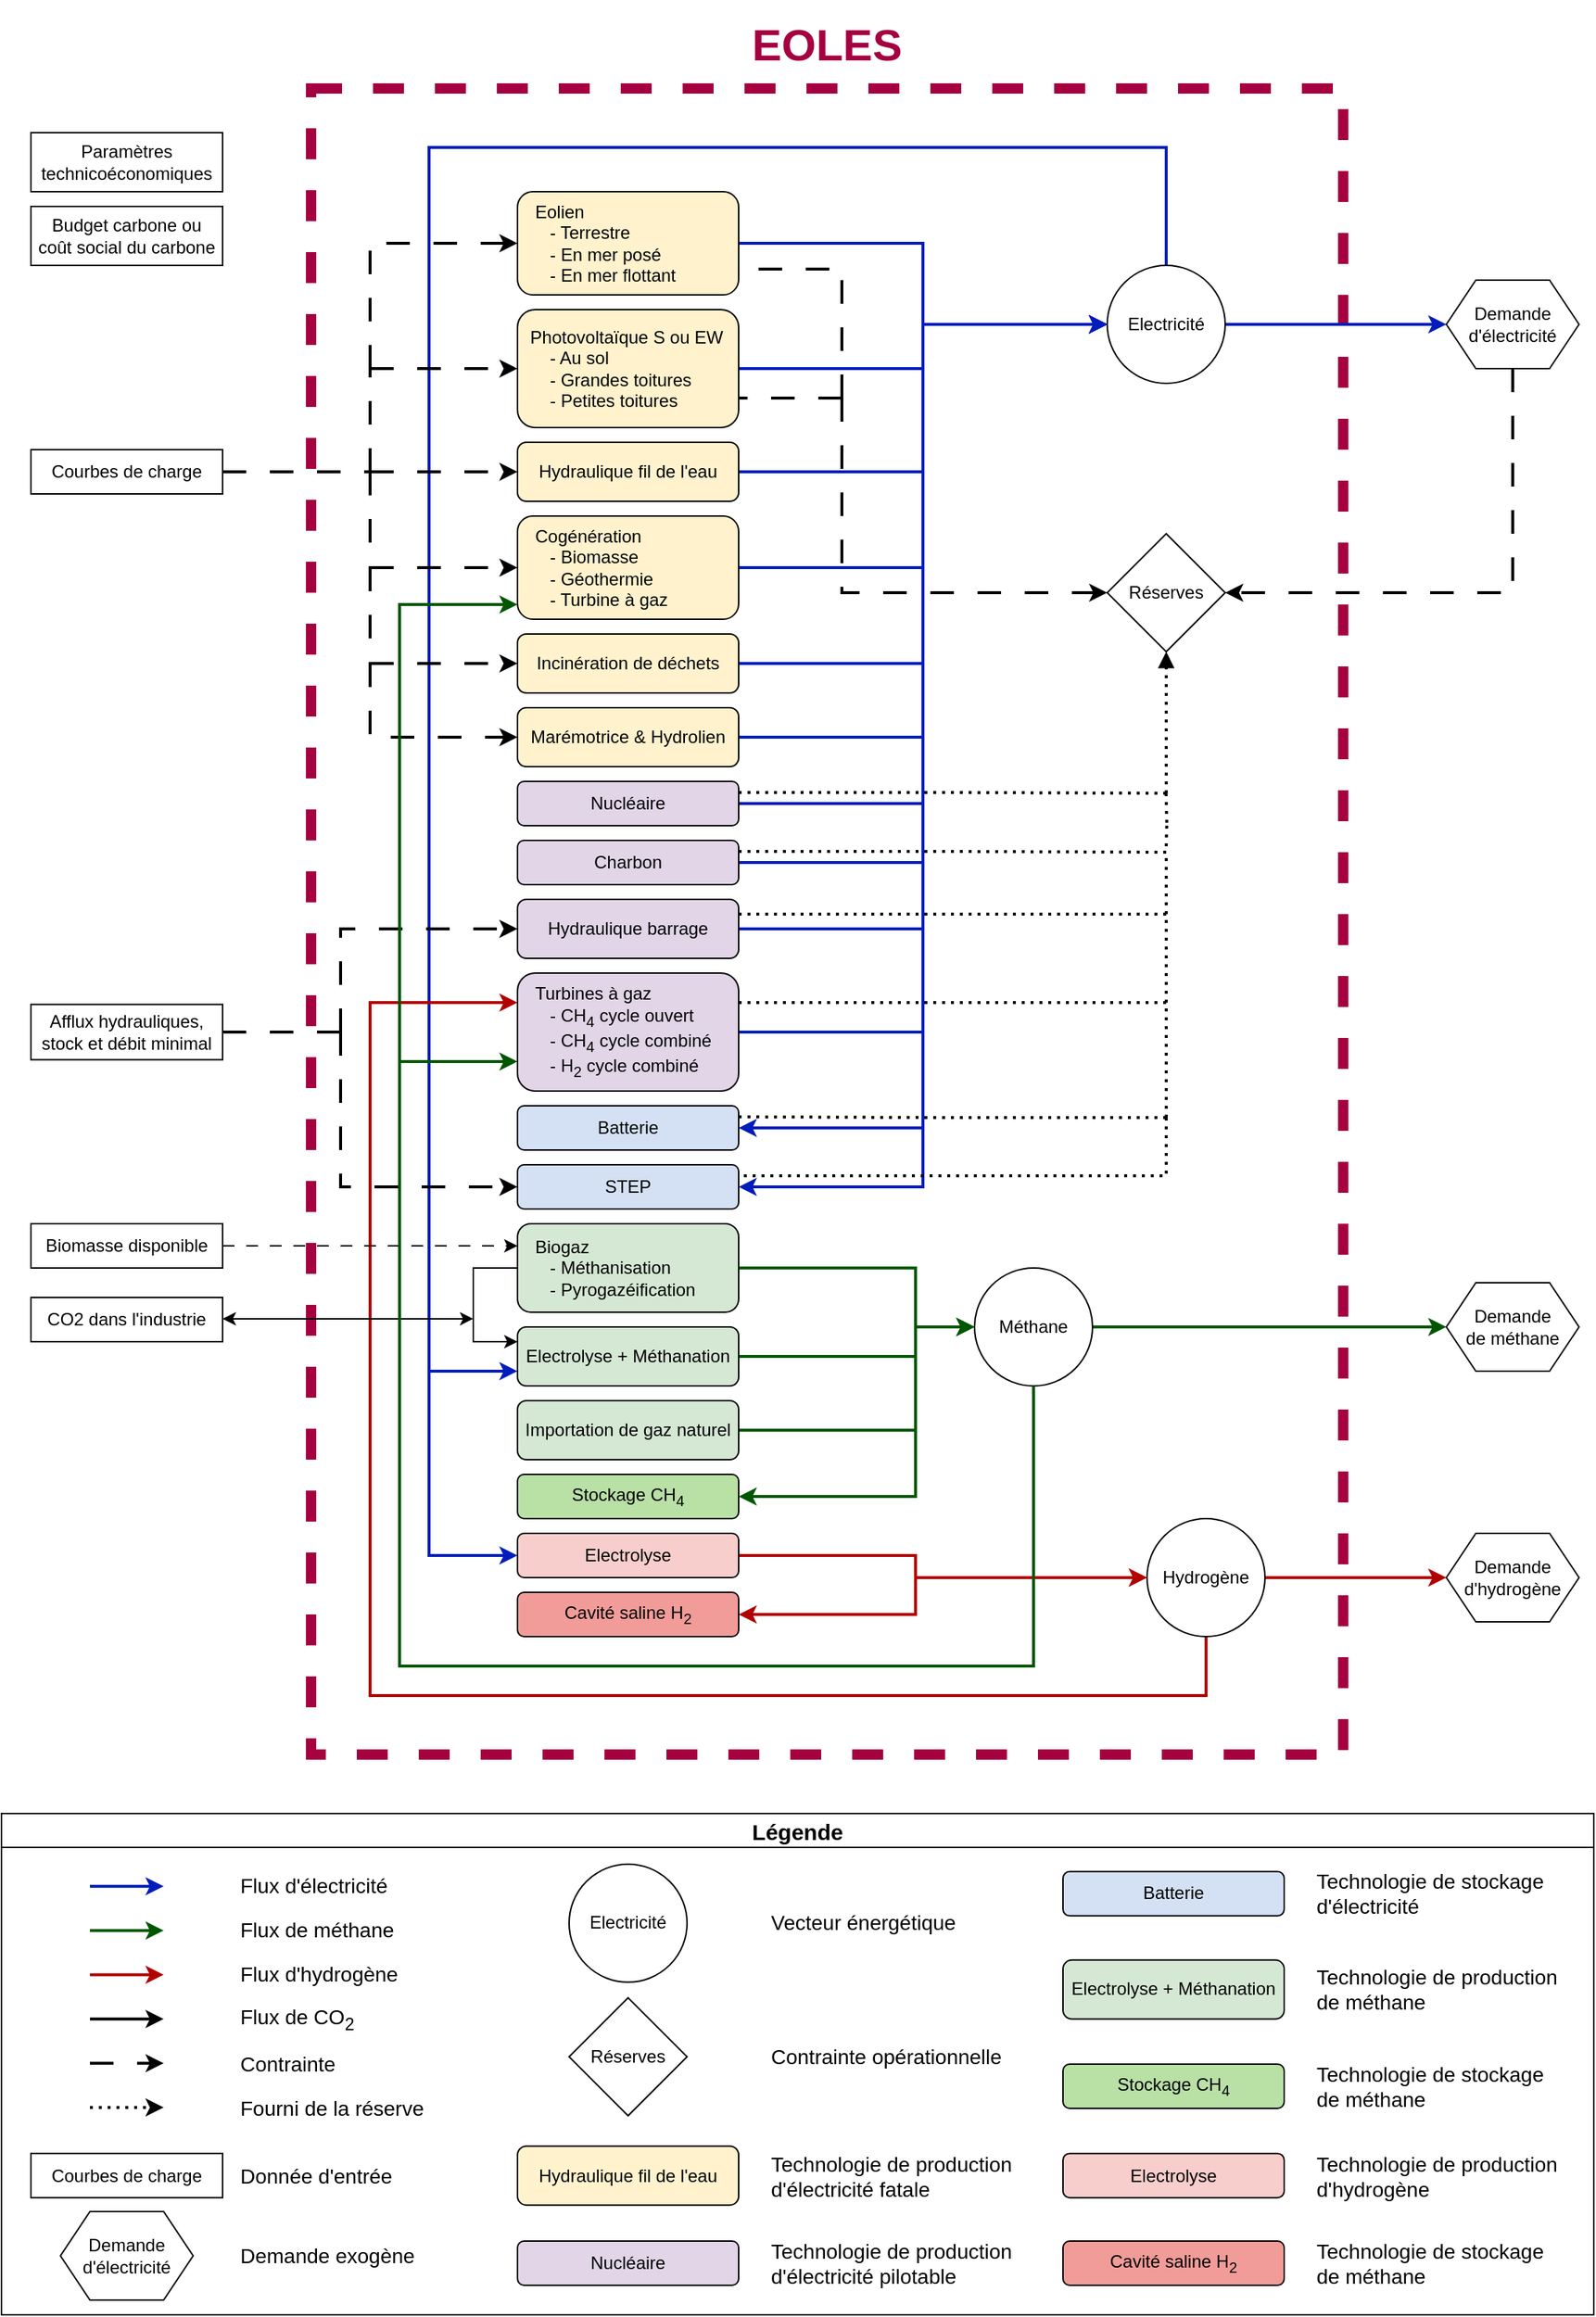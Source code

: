 <mxfile version="27.1.1">
  <diagram name="Page-1" id="HUChUDwL1gMqRf2g4LJ-">
    <mxGraphModel dx="1042" dy="563" grid="1" gridSize="10" guides="1" tooltips="1" connect="1" arrows="1" fold="1" page="1" pageScale="1" pageWidth="1654" pageHeight="2336" math="0" shadow="0">
      <root>
        <mxCell id="0" />
        <mxCell id="1" parent="0" />
        <mxCell id="nOue1PbmWQ9sEJWznYL7-120" value="" style="rounded=0;whiteSpace=wrap;html=1;fillColor=none;dashed=1;strokeWidth=7;fontColor=#ffffff;strokeColor=#A50040;" parent="1" vertex="1">
          <mxGeometry x="450" y="520" width="700" height="1130" as="geometry" />
        </mxCell>
        <mxCell id="nOue1PbmWQ9sEJWznYL7-24" style="edgeStyle=orthogonalEdgeStyle;rounded=0;orthogonalLoop=1;jettySize=auto;html=1;entryX=0;entryY=0.5;entryDx=0;entryDy=0;fillColor=#0050ef;strokeColor=#001DBC;strokeWidth=2;" parent="1" source="nOue1PbmWQ9sEJWznYL7-1" target="nOue1PbmWQ9sEJWznYL7-21" edge="1">
          <mxGeometry relative="1" as="geometry" />
        </mxCell>
        <mxCell id="nOue1PbmWQ9sEJWznYL7-1" value="&lt;span style=&quot;background-color: initial;&quot;&gt;&amp;nbsp; &amp;nbsp;Eolien&lt;/span&gt;&lt;br&gt;&lt;span style=&quot;background-color: initial;&quot;&gt;&amp;nbsp; &amp;nbsp; &amp;nbsp; - Terrestre&lt;/span&gt;&lt;br&gt;&lt;span style=&quot;background-color: initial;&quot;&gt;&amp;nbsp; &amp;nbsp; &amp;nbsp; - En mer posé&lt;/span&gt;&lt;br&gt;&lt;div style=&quot;&quot;&gt;&amp;nbsp; &amp;nbsp; &amp;nbsp; - En mer flottant&lt;/div&gt;" style="rounded=1;whiteSpace=wrap;html=1;align=left;fillColor=#FFF2CC;" parent="1" vertex="1">
          <mxGeometry x="590" y="590" width="150" height="70" as="geometry" />
        </mxCell>
        <mxCell id="nOue1PbmWQ9sEJWznYL7-25" style="edgeStyle=orthogonalEdgeStyle;rounded=0;orthogonalLoop=1;jettySize=auto;html=1;entryX=0;entryY=0.5;entryDx=0;entryDy=0;fillColor=#0050ef;strokeColor=#001DBC;strokeWidth=2;" parent="1" source="nOue1PbmWQ9sEJWznYL7-2" target="nOue1PbmWQ9sEJWznYL7-21" edge="1">
          <mxGeometry relative="1" as="geometry">
            <mxPoint x="980" y="790.0" as="targetPoint" />
          </mxGeometry>
        </mxCell>
        <mxCell id="nOue1PbmWQ9sEJWznYL7-2" value="&amp;nbsp; Photovoltaïque S ou EW&lt;br&gt;&lt;span style=&quot;background-color: initial;&quot;&gt;&amp;nbsp; &amp;nbsp; &amp;nbsp; - Au sol&lt;/span&gt;&lt;br&gt;&lt;span style=&quot;background-color: initial;&quot;&gt;&amp;nbsp; &amp;nbsp; &amp;nbsp; - Grandes toitures&lt;/span&gt;&lt;br&gt;&lt;div style=&quot;&quot;&gt;&amp;nbsp; &amp;nbsp; &amp;nbsp; - Petites toitures&lt;/div&gt;" style="rounded=1;whiteSpace=wrap;html=1;align=left;fillColor=#FFF2CC;" parent="1" vertex="1">
          <mxGeometry x="590" y="670" width="150" height="80" as="geometry" />
        </mxCell>
        <mxCell id="nOue1PbmWQ9sEJWznYL7-26" style="edgeStyle=orthogonalEdgeStyle;rounded=0;orthogonalLoop=1;jettySize=auto;html=1;entryX=0;entryY=0.5;entryDx=0;entryDy=0;fillColor=#0050ef;strokeColor=#001DBC;strokeWidth=2;" parent="1" source="nOue1PbmWQ9sEJWznYL7-3" target="nOue1PbmWQ9sEJWznYL7-21" edge="1">
          <mxGeometry relative="1" as="geometry" />
        </mxCell>
        <mxCell id="nOue1PbmWQ9sEJWznYL7-3" value="Hydraulique fil de l&#39;eau" style="rounded=1;whiteSpace=wrap;html=1;align=center;fillColor=#FFF2CC;" parent="1" vertex="1">
          <mxGeometry x="590" y="760" width="150" height="40" as="geometry" />
        </mxCell>
        <mxCell id="nOue1PbmWQ9sEJWznYL7-27" style="edgeStyle=orthogonalEdgeStyle;rounded=0;orthogonalLoop=1;jettySize=auto;html=1;entryX=0;entryY=0.5;entryDx=0;entryDy=0;fillColor=#0050ef;strokeColor=#001DBC;strokeWidth=2;" parent="1" source="nOue1PbmWQ9sEJWznYL7-4" target="nOue1PbmWQ9sEJWznYL7-21" edge="1">
          <mxGeometry relative="1" as="geometry" />
        </mxCell>
        <mxCell id="nOue1PbmWQ9sEJWznYL7-4" value="&lt;span style=&quot;background-color: initial;&quot;&gt;&amp;nbsp; &amp;nbsp;Cogénération&lt;/span&gt;&lt;br&gt;&lt;span style=&quot;background-color: initial;&quot;&gt;&amp;nbsp; &amp;nbsp; &amp;nbsp; - Biomasse&lt;/span&gt;&lt;br&gt;&lt;span style=&quot;background-color: initial;&quot;&gt;&amp;nbsp; &amp;nbsp; &amp;nbsp; - Géothermie&lt;/span&gt;&lt;br&gt;&lt;div style=&quot;&quot;&gt;&amp;nbsp; &amp;nbsp; &amp;nbsp; - Turbine à gaz&lt;/div&gt;" style="rounded=1;whiteSpace=wrap;html=1;align=left;fillColor=#FFF2CC;" parent="1" vertex="1">
          <mxGeometry x="590" y="810" width="150" height="70" as="geometry" />
        </mxCell>
        <mxCell id="nOue1PbmWQ9sEJWznYL7-28" style="edgeStyle=orthogonalEdgeStyle;rounded=0;orthogonalLoop=1;jettySize=auto;html=1;entryX=0;entryY=0.5;entryDx=0;entryDy=0;fillColor=#0050ef;strokeColor=#001DBC;strokeWidth=2;" parent="1" source="nOue1PbmWQ9sEJWznYL7-5" target="nOue1PbmWQ9sEJWznYL7-21" edge="1">
          <mxGeometry relative="1" as="geometry" />
        </mxCell>
        <mxCell id="nOue1PbmWQ9sEJWznYL7-5" value="Incinération de déchets" style="rounded=1;whiteSpace=wrap;html=1;align=center;fillColor=#FFF2CC;" parent="1" vertex="1">
          <mxGeometry x="590" y="890" width="150" height="40" as="geometry" />
        </mxCell>
        <mxCell id="nOue1PbmWQ9sEJWznYL7-29" style="edgeStyle=orthogonalEdgeStyle;rounded=0;orthogonalLoop=1;jettySize=auto;html=1;entryX=0;entryY=0.5;entryDx=0;entryDy=0;fillColor=#0050ef;strokeColor=#001DBC;strokeWidth=2;" parent="1" source="nOue1PbmWQ9sEJWznYL7-6" target="nOue1PbmWQ9sEJWznYL7-21" edge="1">
          <mxGeometry relative="1" as="geometry" />
        </mxCell>
        <mxCell id="nOue1PbmWQ9sEJWznYL7-6" value="Marémotrice &amp;amp; Hydrolien" style="rounded=1;whiteSpace=wrap;html=1;align=center;fillColor=#FFF2CC;" parent="1" vertex="1">
          <mxGeometry x="590" y="940" width="150" height="40" as="geometry" />
        </mxCell>
        <mxCell id="nOue1PbmWQ9sEJWznYL7-30" style="edgeStyle=orthogonalEdgeStyle;rounded=0;orthogonalLoop=1;jettySize=auto;html=1;entryX=0;entryY=0.5;entryDx=0;entryDy=0;fillColor=#0050ef;strokeColor=#001DBC;strokeWidth=2;" parent="1" source="nOue1PbmWQ9sEJWznYL7-7" target="nOue1PbmWQ9sEJWznYL7-21" edge="1">
          <mxGeometry relative="1" as="geometry">
            <mxPoint x="980" y="790.0" as="targetPoint" />
          </mxGeometry>
        </mxCell>
        <mxCell id="nOue1PbmWQ9sEJWznYL7-103" style="edgeStyle=orthogonalEdgeStyle;rounded=0;orthogonalLoop=1;jettySize=auto;html=1;exitX=1;exitY=0.25;exitDx=0;exitDy=0;endArrow=none;endFill=0;dashed=1;dashPattern=1 2;strokeWidth=2;" parent="1" source="nOue1PbmWQ9sEJWznYL7-7" target="nOue1PbmWQ9sEJWznYL7-89" edge="1">
          <mxGeometry relative="1" as="geometry" />
        </mxCell>
        <mxCell id="nOue1PbmWQ9sEJWznYL7-7" value="Nucléaire" style="rounded=1;whiteSpace=wrap;html=1;align=center;fillColor=#E1D5E7;" parent="1" vertex="1">
          <mxGeometry x="590" y="990" width="150" height="30" as="geometry" />
        </mxCell>
        <mxCell id="nOue1PbmWQ9sEJWznYL7-31" style="edgeStyle=orthogonalEdgeStyle;rounded=0;orthogonalLoop=1;jettySize=auto;html=1;entryX=0;entryY=0.5;entryDx=0;entryDy=0;fillColor=#0050ef;strokeColor=#001DBC;strokeWidth=2;" parent="1" source="nOue1PbmWQ9sEJWznYL7-8" target="nOue1PbmWQ9sEJWznYL7-21" edge="1">
          <mxGeometry relative="1" as="geometry" />
        </mxCell>
        <mxCell id="nOue1PbmWQ9sEJWznYL7-8" value="Charbon" style="rounded=1;whiteSpace=wrap;html=1;align=center;fillColor=#E1D5E7;" parent="1" vertex="1">
          <mxGeometry x="590" y="1030" width="150" height="30" as="geometry" />
        </mxCell>
        <mxCell id="nOue1PbmWQ9sEJWznYL7-32" style="edgeStyle=orthogonalEdgeStyle;rounded=0;orthogonalLoop=1;jettySize=auto;html=1;entryX=0;entryY=0.5;entryDx=0;entryDy=0;fillColor=#0050ef;strokeColor=#001DBC;strokeWidth=2;" parent="1" source="nOue1PbmWQ9sEJWznYL7-9" target="nOue1PbmWQ9sEJWznYL7-21" edge="1">
          <mxGeometry relative="1" as="geometry" />
        </mxCell>
        <mxCell id="nOue1PbmWQ9sEJWznYL7-100" style="edgeStyle=orthogonalEdgeStyle;rounded=0;orthogonalLoop=1;jettySize=auto;html=1;exitX=1;exitY=0.25;exitDx=0;exitDy=0;endArrow=none;endFill=0;curved=0;dashed=1;dashPattern=1 2;strokeWidth=2;" parent="1" source="nOue1PbmWQ9sEJWznYL7-9" target="nOue1PbmWQ9sEJWznYL7-91" edge="1">
          <mxGeometry relative="1" as="geometry" />
        </mxCell>
        <mxCell id="nOue1PbmWQ9sEJWznYL7-9" value="Hydraulique barrage" style="rounded=1;whiteSpace=wrap;html=1;align=center;fillColor=#E1D5E7;" parent="1" vertex="1">
          <mxGeometry x="590" y="1070" width="150" height="40" as="geometry" />
        </mxCell>
        <mxCell id="nOue1PbmWQ9sEJWznYL7-33" style="edgeStyle=orthogonalEdgeStyle;rounded=0;orthogonalLoop=1;jettySize=auto;html=1;entryX=0;entryY=0.5;entryDx=0;entryDy=0;fillColor=#0050ef;strokeColor=#001DBC;strokeWidth=2;" parent="1" source="nOue1PbmWQ9sEJWznYL7-11" target="nOue1PbmWQ9sEJWznYL7-21" edge="1">
          <mxGeometry relative="1" as="geometry" />
        </mxCell>
        <mxCell id="nOue1PbmWQ9sEJWznYL7-11" value="&lt;span style=&quot;background-color: initial;&quot;&gt;&amp;nbsp; &amp;nbsp;Turbines à gaz&lt;/span&gt;&lt;br&gt;&lt;span style=&quot;background-color: initial;&quot;&gt;&amp;nbsp; &amp;nbsp; &amp;nbsp; - CH&lt;sub&gt;4&lt;/sub&gt; cycle ouvert&lt;/span&gt;&lt;br&gt;&lt;span style=&quot;background-color: initial;&quot;&gt;&amp;nbsp; &amp;nbsp; &amp;nbsp; - CH&lt;sub&gt;4&lt;/sub&gt; cycle combiné&lt;/span&gt;&lt;br&gt;&lt;div style=&quot;&quot;&gt;&amp;nbsp; &amp;nbsp; &amp;nbsp; - H&lt;sub&gt;2&lt;/sub&gt; cycle combiné&lt;/div&gt;" style="rounded=1;whiteSpace=wrap;html=1;align=left;fillColor=#E1D5E7;" parent="1" vertex="1">
          <mxGeometry x="590" y="1120" width="150" height="80" as="geometry" />
        </mxCell>
        <mxCell id="nOue1PbmWQ9sEJWznYL7-34" style="edgeStyle=orthogonalEdgeStyle;rounded=0;orthogonalLoop=1;jettySize=auto;html=1;entryX=0;entryY=0.5;entryDx=0;entryDy=0;startArrow=classic;startFill=1;fillColor=#0050ef;strokeColor=#001DBC;strokeWidth=2;" parent="1" source="nOue1PbmWQ9sEJWznYL7-12" target="nOue1PbmWQ9sEJWznYL7-21" edge="1">
          <mxGeometry relative="1" as="geometry" />
        </mxCell>
        <mxCell id="nOue1PbmWQ9sEJWznYL7-12" value="Batterie" style="rounded=1;whiteSpace=wrap;html=1;align=center;fillColor=#D4E1F5;" parent="1" vertex="1">
          <mxGeometry x="590" y="1210" width="150" height="30" as="geometry" />
        </mxCell>
        <mxCell id="nOue1PbmWQ9sEJWznYL7-35" style="edgeStyle=orthogonalEdgeStyle;rounded=0;orthogonalLoop=1;jettySize=auto;html=1;entryX=0;entryY=0.5;entryDx=0;entryDy=0;startArrow=classic;startFill=1;fillColor=#0050ef;strokeColor=#001DBC;strokeWidth=2;" parent="1" source="nOue1PbmWQ9sEJWznYL7-13" target="nOue1PbmWQ9sEJWznYL7-21" edge="1">
          <mxGeometry relative="1" as="geometry" />
        </mxCell>
        <mxCell id="nOue1PbmWQ9sEJWznYL7-13" value="STEP" style="rounded=1;whiteSpace=wrap;html=1;align=center;fillColor=#D4E1F5;" parent="1" vertex="1">
          <mxGeometry x="590" y="1250" width="150" height="30" as="geometry" />
        </mxCell>
        <mxCell id="nOue1PbmWQ9sEJWznYL7-36" style="edgeStyle=orthogonalEdgeStyle;rounded=0;orthogonalLoop=1;jettySize=auto;html=1;entryX=0;entryY=0.5;entryDx=0;entryDy=0;fillColor=#008a00;strokeColor=#005700;strokeWidth=2;" parent="1" source="nOue1PbmWQ9sEJWznYL7-14" target="nOue1PbmWQ9sEJWznYL7-22" edge="1">
          <mxGeometry relative="1" as="geometry">
            <Array as="points">
              <mxPoint x="860" y="1320" />
              <mxPoint x="860" y="1360" />
            </Array>
          </mxGeometry>
        </mxCell>
        <mxCell id="nOue1PbmWQ9sEJWznYL7-44" style="edgeStyle=orthogonalEdgeStyle;rounded=0;orthogonalLoop=1;jettySize=auto;html=1;entryX=0;entryY=0.25;entryDx=0;entryDy=0;" parent="1" source="nOue1PbmWQ9sEJWznYL7-14" target="nOue1PbmWQ9sEJWznYL7-16" edge="1">
          <mxGeometry relative="1" as="geometry">
            <Array as="points">
              <mxPoint x="560" y="1320" />
              <mxPoint x="560" y="1370" />
            </Array>
          </mxGeometry>
        </mxCell>
        <mxCell id="nOue1PbmWQ9sEJWznYL7-14" value="&lt;span style=&quot;background-color: initial;&quot;&gt;&amp;nbsp; &amp;nbsp;Biogaz&lt;/span&gt;&lt;br&gt;&lt;span style=&quot;background-color: initial;&quot;&gt;&amp;nbsp; &amp;nbsp; &amp;nbsp; - Méthanisation&lt;/span&gt;&lt;br&gt;&lt;span style=&quot;background-color: initial;&quot;&gt;&amp;nbsp; &amp;nbsp; &amp;nbsp; - Pyrogazéification&lt;/span&gt;" style="rounded=1;whiteSpace=wrap;html=1;align=left;fillColor=#D5E8D4;" parent="1" vertex="1">
          <mxGeometry x="590" y="1290" width="150" height="60" as="geometry" />
        </mxCell>
        <mxCell id="nOue1PbmWQ9sEJWznYL7-37" style="edgeStyle=orthogonalEdgeStyle;rounded=0;orthogonalLoop=1;jettySize=auto;html=1;entryX=0;entryY=0.5;entryDx=0;entryDy=0;fillColor=#008a00;strokeColor=#005700;strokeWidth=2;" parent="1" source="nOue1PbmWQ9sEJWznYL7-16" target="nOue1PbmWQ9sEJWznYL7-22" edge="1">
          <mxGeometry relative="1" as="geometry">
            <Array as="points">
              <mxPoint x="860" y="1380" />
              <mxPoint x="860" y="1360" />
            </Array>
          </mxGeometry>
        </mxCell>
        <mxCell id="nOue1PbmWQ9sEJWznYL7-16" value="Electrolyse + Méthanation" style="rounded=1;whiteSpace=wrap;html=1;align=center;fillColor=#D5E8D4;" parent="1" vertex="1">
          <mxGeometry x="590" y="1360" width="150" height="40" as="geometry" />
        </mxCell>
        <mxCell id="nOue1PbmWQ9sEJWznYL7-38" style="edgeStyle=orthogonalEdgeStyle;rounded=0;orthogonalLoop=1;jettySize=auto;html=1;entryX=0;entryY=0.5;entryDx=0;entryDy=0;fillColor=#008a00;strokeColor=#005700;strokeWidth=2;" parent="1" source="nOue1PbmWQ9sEJWznYL7-17" target="nOue1PbmWQ9sEJWznYL7-22" edge="1">
          <mxGeometry relative="1" as="geometry">
            <Array as="points">
              <mxPoint x="860" y="1430" />
              <mxPoint x="860" y="1360" />
            </Array>
          </mxGeometry>
        </mxCell>
        <mxCell id="nOue1PbmWQ9sEJWznYL7-17" value="Importation de gaz naturel" style="rounded=1;whiteSpace=wrap;html=1;align=center;fillColor=#D5E8D4;fillStyle=auto;" parent="1" vertex="1">
          <mxGeometry x="590" y="1410" width="150" height="40" as="geometry" />
        </mxCell>
        <mxCell id="nOue1PbmWQ9sEJWznYL7-39" style="edgeStyle=orthogonalEdgeStyle;rounded=0;orthogonalLoop=1;jettySize=auto;html=1;entryX=0;entryY=0.5;entryDx=0;entryDy=0;startArrow=classic;startFill=1;fillColor=#008a00;strokeColor=#005700;strokeWidth=2;" parent="1" source="nOue1PbmWQ9sEJWznYL7-18" target="nOue1PbmWQ9sEJWznYL7-22" edge="1">
          <mxGeometry relative="1" as="geometry">
            <Array as="points">
              <mxPoint x="860" y="1475" />
              <mxPoint x="860" y="1360" />
            </Array>
          </mxGeometry>
        </mxCell>
        <mxCell id="nOue1PbmWQ9sEJWznYL7-18" value="Stockage CH&lt;sub&gt;4&lt;/sub&gt;" style="rounded=1;whiteSpace=wrap;html=1;align=center;fillColor=#B9E0A5;" parent="1" vertex="1">
          <mxGeometry x="590" y="1460" width="150" height="30" as="geometry" />
        </mxCell>
        <mxCell id="nOue1PbmWQ9sEJWznYL7-40" style="edgeStyle=orthogonalEdgeStyle;rounded=0;orthogonalLoop=1;jettySize=auto;html=1;entryX=0;entryY=0.5;entryDx=0;entryDy=0;fillColor=#e51400;strokeColor=#B20000;exitX=1;exitY=0.5;exitDx=0;exitDy=0;strokeWidth=2;" parent="1" source="nOue1PbmWQ9sEJWznYL7-19" target="nOue1PbmWQ9sEJWznYL7-23" edge="1">
          <mxGeometry relative="1" as="geometry">
            <Array as="points">
              <mxPoint x="860" y="1515" />
              <mxPoint x="860" y="1530" />
            </Array>
          </mxGeometry>
        </mxCell>
        <mxCell id="nOue1PbmWQ9sEJWznYL7-19" value="Electrolyse" style="rounded=1;whiteSpace=wrap;html=1;align=center;fillColor=#F8CECC;" parent="1" vertex="1">
          <mxGeometry x="590" y="1500" width="150" height="30" as="geometry" />
        </mxCell>
        <mxCell id="nOue1PbmWQ9sEJWznYL7-41" style="edgeStyle=orthogonalEdgeStyle;rounded=0;orthogonalLoop=1;jettySize=auto;html=1;entryX=0;entryY=0.5;entryDx=0;entryDy=0;startArrow=classic;startFill=1;fillColor=#e51400;strokeColor=#B20000;exitX=1;exitY=0.5;exitDx=0;exitDy=0;strokeWidth=2;" parent="1" source="nOue1PbmWQ9sEJWznYL7-20" target="nOue1PbmWQ9sEJWznYL7-23" edge="1">
          <mxGeometry relative="1" as="geometry">
            <Array as="points">
              <mxPoint x="860" y="1555" />
              <mxPoint x="860" y="1530" />
            </Array>
          </mxGeometry>
        </mxCell>
        <mxCell id="nOue1PbmWQ9sEJWznYL7-20" value="Cavité saline H&lt;sub&gt;2&lt;/sub&gt;" style="rounded=1;whiteSpace=wrap;html=1;align=center;fillColor=#F19C99;" parent="1" vertex="1">
          <mxGeometry x="590" y="1540" width="150" height="30" as="geometry" />
        </mxCell>
        <mxCell id="nOue1PbmWQ9sEJWznYL7-112" style="edgeStyle=orthogonalEdgeStyle;rounded=0;orthogonalLoop=1;jettySize=auto;html=1;fillColor=#0050ef;strokeColor=#001DBC;endArrow=none;endFill=0;strokeWidth=2;" parent="1" source="nOue1PbmWQ9sEJWznYL7-21" target="nOue1PbmWQ9sEJWznYL7-107" edge="1">
          <mxGeometry relative="1" as="geometry">
            <Array as="points">
              <mxPoint x="1030" y="560" />
              <mxPoint x="530" y="560" />
            </Array>
          </mxGeometry>
        </mxCell>
        <mxCell id="nOue1PbmWQ9sEJWznYL7-114" style="edgeStyle=orthogonalEdgeStyle;rounded=0;orthogonalLoop=1;jettySize=auto;html=1;entryX=0;entryY=0.5;entryDx=0;entryDy=0;fillColor=#0050ef;strokeColor=#001DBC;strokeWidth=2;" parent="1" source="nOue1PbmWQ9sEJWznYL7-21" target="nOue1PbmWQ9sEJWznYL7-113" edge="1">
          <mxGeometry relative="1" as="geometry" />
        </mxCell>
        <mxCell id="nOue1PbmWQ9sEJWznYL7-21" value="Electricité" style="ellipse;whiteSpace=wrap;html=1;aspect=fixed;" parent="1" vertex="1">
          <mxGeometry x="990" y="640" width="80" height="80" as="geometry" />
        </mxCell>
        <mxCell id="nOue1PbmWQ9sEJWznYL7-50" style="edgeStyle=orthogonalEdgeStyle;rounded=0;orthogonalLoop=1;jettySize=auto;html=1;entryX=0;entryY=0.75;entryDx=0;entryDy=0;fillColor=#008a00;strokeColor=#005700;strokeWidth=2;" parent="1" source="r3yNgn6eOjMkV-fyrKvj-1" target="nOue1PbmWQ9sEJWznYL7-11" edge="1">
          <mxGeometry relative="1" as="geometry">
            <Array as="points">
              <mxPoint x="510" y="1180" />
            </Array>
          </mxGeometry>
        </mxCell>
        <mxCell id="nOue1PbmWQ9sEJWznYL7-119" style="edgeStyle=orthogonalEdgeStyle;rounded=0;orthogonalLoop=1;jettySize=auto;html=1;entryX=0;entryY=0.5;entryDx=0;entryDy=0;fillColor=#008a00;strokeColor=#005700;strokeWidth=2;" parent="1" source="nOue1PbmWQ9sEJWznYL7-22" target="nOue1PbmWQ9sEJWznYL7-116" edge="1">
          <mxGeometry relative="1" as="geometry" />
        </mxCell>
        <mxCell id="nOue1PbmWQ9sEJWznYL7-22" value="Méthane" style="ellipse;whiteSpace=wrap;html=1;aspect=fixed;" parent="1" vertex="1">
          <mxGeometry x="900" y="1320" width="80" height="80" as="geometry" />
        </mxCell>
        <mxCell id="nOue1PbmWQ9sEJWznYL7-51" style="edgeStyle=orthogonalEdgeStyle;rounded=0;orthogonalLoop=1;jettySize=auto;html=1;entryX=0;entryY=0.25;entryDx=0;entryDy=0;fillColor=#e51400;strokeColor=#B20000;strokeWidth=2;" parent="1" source="nOue1PbmWQ9sEJWznYL7-23" target="nOue1PbmWQ9sEJWznYL7-11" edge="1">
          <mxGeometry relative="1" as="geometry">
            <Array as="points">
              <mxPoint x="1057" y="1610" />
              <mxPoint x="490" y="1610" />
              <mxPoint x="490" y="1140" />
            </Array>
          </mxGeometry>
        </mxCell>
        <mxCell id="nOue1PbmWQ9sEJWznYL7-118" style="edgeStyle=orthogonalEdgeStyle;rounded=0;orthogonalLoop=1;jettySize=auto;html=1;entryX=0;entryY=0.5;entryDx=0;entryDy=0;fillColor=#e51400;strokeColor=#B20000;strokeWidth=2;" parent="1" source="nOue1PbmWQ9sEJWznYL7-23" target="nOue1PbmWQ9sEJWznYL7-117" edge="1">
          <mxGeometry relative="1" as="geometry" />
        </mxCell>
        <mxCell id="nOue1PbmWQ9sEJWznYL7-23" value="Hydrogène" style="ellipse;whiteSpace=wrap;html=1;aspect=fixed;" parent="1" vertex="1">
          <mxGeometry x="1017" y="1490" width="80" height="80" as="geometry" />
        </mxCell>
        <mxCell id="nOue1PbmWQ9sEJWznYL7-48" style="edgeStyle=orthogonalEdgeStyle;rounded=0;orthogonalLoop=1;jettySize=auto;html=1;startArrow=classic;startFill=1;" parent="1" edge="1">
          <mxGeometry relative="1" as="geometry">
            <mxPoint x="560" y="1354.47" as="targetPoint" />
            <mxPoint x="390" y="1354.47" as="sourcePoint" />
          </mxGeometry>
        </mxCell>
        <mxCell id="nOue1PbmWQ9sEJWznYL7-53" value="Réserves" style="rhombus;whiteSpace=wrap;html=1;" parent="1" vertex="1">
          <mxGeometry x="990" y="822" width="80" height="80" as="geometry" />
        </mxCell>
        <mxCell id="nOue1PbmWQ9sEJWznYL7-64" style="edgeStyle=orthogonalEdgeStyle;rounded=0;orthogonalLoop=1;jettySize=auto;html=1;entryX=0;entryY=0.5;entryDx=0;entryDy=0;dashed=1;dashPattern=8 8;exitX=0.603;exitY=0.858;exitDx=0;exitDy=0;exitPerimeter=0;strokeWidth=2;" parent="1" source="nOue1PbmWQ9sEJWznYL7-68" target="nOue1PbmWQ9sEJWznYL7-53" edge="1">
          <mxGeometry relative="1" as="geometry">
            <mxPoint x="810" y="862" as="sourcePoint" />
            <Array as="points">
              <mxPoint x="810" y="862" />
            </Array>
          </mxGeometry>
        </mxCell>
        <mxCell id="nOue1PbmWQ9sEJWznYL7-69" style="edgeStyle=orthogonalEdgeStyle;rounded=0;orthogonalLoop=1;jettySize=auto;html=1;entryX=1;entryY=0.75;entryDx=0;entryDy=0;dashed=1;endArrow=none;endFill=0;dashPattern=8 8;strokeWidth=2;" parent="1" source="nOue1PbmWQ9sEJWznYL7-68" target="nOue1PbmWQ9sEJWznYL7-1" edge="1">
          <mxGeometry relative="1" as="geometry">
            <Array as="points">
              <mxPoint x="810" y="643" />
            </Array>
          </mxGeometry>
        </mxCell>
        <mxCell id="nOue1PbmWQ9sEJWznYL7-70" style="edgeStyle=orthogonalEdgeStyle;rounded=0;orthogonalLoop=1;jettySize=auto;html=1;entryX=1;entryY=0.75;entryDx=0;entryDy=0;dashed=1;endArrow=none;endFill=0;dashPattern=8 8;strokeWidth=2;" parent="1" source="nOue1PbmWQ9sEJWznYL7-68" target="nOue1PbmWQ9sEJWznYL7-2" edge="1">
          <mxGeometry relative="1" as="geometry" />
        </mxCell>
        <mxCell id="nOue1PbmWQ9sEJWznYL7-68" value="" style="shape=waypoint;sketch=0;size=6;pointerEvents=1;points=[];fillColor=none;resizable=0;rotatable=0;perimeter=centerPerimeter;snapToPoint=1;dashed=1;strokeColor=none;dashPattern=8 8;" parent="1" vertex="1">
          <mxGeometry x="800" y="720" width="20" height="20" as="geometry" />
        </mxCell>
        <mxCell id="nOue1PbmWQ9sEJWznYL7-105" style="edgeStyle=orthogonalEdgeStyle;rounded=0;orthogonalLoop=1;jettySize=auto;html=1;entryX=0.5;entryY=1;entryDx=0;entryDy=0;endArrow=block;endFill=1;dashed=1;dashPattern=1 2;strokeWidth=2;" parent="1" source="nOue1PbmWQ9sEJWznYL7-89" target="nOue1PbmWQ9sEJWznYL7-53" edge="1">
          <mxGeometry relative="1" as="geometry" />
        </mxCell>
        <mxCell id="nOue1PbmWQ9sEJWznYL7-89" value="" style="shape=waypoint;sketch=0;size=6;pointerEvents=1;points=[];fillColor=none;resizable=0;rotatable=0;perimeter=centerPerimeter;snapToPoint=1;strokeColor=none;dashed=1;dashPattern=1 2;strokeWidth=2;" parent="1" vertex="1">
          <mxGeometry x="1020" y="988" width="20" height="20" as="geometry" />
        </mxCell>
        <mxCell id="nOue1PbmWQ9sEJWznYL7-90" value="" style="shape=waypoint;sketch=0;size=6;pointerEvents=1;points=[];fillColor=none;resizable=0;rotatable=0;perimeter=centerPerimeter;snapToPoint=1;strokeColor=none;dashed=1;dashPattern=1 2;strokeWidth=2;" parent="1" vertex="1">
          <mxGeometry x="1020" y="1028" width="20" height="20" as="geometry" />
        </mxCell>
        <mxCell id="nOue1PbmWQ9sEJWznYL7-102" style="edgeStyle=orthogonalEdgeStyle;rounded=0;orthogonalLoop=1;jettySize=auto;html=1;endArrow=none;endFill=0;dashed=1;dashPattern=1 2;strokeWidth=2;" parent="1" source="nOue1PbmWQ9sEJWznYL7-91" edge="1">
          <mxGeometry relative="1" as="geometry">
            <mxPoint x="1030" y="1040" as="targetPoint" />
          </mxGeometry>
        </mxCell>
        <mxCell id="nOue1PbmWQ9sEJWznYL7-91" value="" style="shape=waypoint;sketch=0;size=6;pointerEvents=1;points=[];fillColor=none;resizable=0;rotatable=0;perimeter=centerPerimeter;snapToPoint=1;strokeColor=none;dashed=1;dashPattern=1 2;strokeWidth=2;" parent="1" vertex="1">
          <mxGeometry x="1020" y="1070" width="20" height="20" as="geometry" />
        </mxCell>
        <mxCell id="nOue1PbmWQ9sEJWznYL7-97" style="edgeStyle=orthogonalEdgeStyle;rounded=0;orthogonalLoop=1;jettySize=auto;html=1;entryX=1;entryY=0.25;entryDx=0;entryDy=0;endArrow=none;endFill=0;dashed=1;dashPattern=1 2;strokeWidth=2;" parent="1" source="nOue1PbmWQ9sEJWznYL7-92" target="nOue1PbmWQ9sEJWznYL7-11" edge="1">
          <mxGeometry relative="1" as="geometry" />
        </mxCell>
        <mxCell id="nOue1PbmWQ9sEJWznYL7-99" style="edgeStyle=orthogonalEdgeStyle;rounded=0;orthogonalLoop=1;jettySize=auto;html=1;endArrow=none;endFill=0;dashed=1;dashPattern=1 2;strokeWidth=2;" parent="1" source="nOue1PbmWQ9sEJWznYL7-92" target="nOue1PbmWQ9sEJWznYL7-91" edge="1">
          <mxGeometry relative="1" as="geometry" />
        </mxCell>
        <mxCell id="nOue1PbmWQ9sEJWznYL7-92" value="" style="shape=waypoint;sketch=0;size=6;pointerEvents=1;points=[];fillColor=none;resizable=0;rotatable=0;perimeter=centerPerimeter;snapToPoint=1;strokeColor=none;dashed=1;dashPattern=1 2;strokeWidth=2;" parent="1" vertex="1">
          <mxGeometry x="1020" y="1130" width="20" height="20" as="geometry" />
        </mxCell>
        <mxCell id="nOue1PbmWQ9sEJWznYL7-95" style="edgeStyle=orthogonalEdgeStyle;rounded=0;orthogonalLoop=1;jettySize=auto;html=1;entryX=1;entryY=0.25;entryDx=0;entryDy=0;endArrow=none;endFill=0;curved=0;dashed=1;dashPattern=1 2;strokeWidth=2;" parent="1" source="nOue1PbmWQ9sEJWznYL7-93" target="nOue1PbmWQ9sEJWznYL7-13" edge="1">
          <mxGeometry relative="1" as="geometry">
            <Array as="points">
              <mxPoint x="1030" y="1258" />
            </Array>
          </mxGeometry>
        </mxCell>
        <mxCell id="nOue1PbmWQ9sEJWznYL7-96" style="edgeStyle=orthogonalEdgeStyle;rounded=0;orthogonalLoop=1;jettySize=auto;html=1;entryX=1;entryY=0.25;entryDx=0;entryDy=0;endArrow=none;endFill=0;dashed=1;dashPattern=1 2;strokeWidth=2;" parent="1" source="nOue1PbmWQ9sEJWznYL7-93" target="nOue1PbmWQ9sEJWznYL7-12" edge="1">
          <mxGeometry relative="1" as="geometry" />
        </mxCell>
        <mxCell id="nOue1PbmWQ9sEJWznYL7-93" value="" style="shape=waypoint;sketch=0;size=6;pointerEvents=1;points=[];fillColor=none;resizable=0;rotatable=0;perimeter=centerPerimeter;snapToPoint=1;strokeColor=none;dashed=1;dashPattern=1 2;strokeWidth=2;" parent="1" vertex="1">
          <mxGeometry x="1020" y="1208" width="20" height="20" as="geometry" />
        </mxCell>
        <mxCell id="nOue1PbmWQ9sEJWznYL7-98" style="edgeStyle=orthogonalEdgeStyle;rounded=0;orthogonalLoop=1;jettySize=auto;html=1;entryX=0.4;entryY=0.75;entryDx=0;entryDy=0;entryPerimeter=0;endArrow=none;endFill=0;dashed=1;dashPattern=1 2;strokeWidth=2;" parent="1" source="nOue1PbmWQ9sEJWznYL7-93" target="nOue1PbmWQ9sEJWznYL7-92" edge="1">
          <mxGeometry relative="1" as="geometry" />
        </mxCell>
        <mxCell id="nOue1PbmWQ9sEJWznYL7-101" style="edgeStyle=orthogonalEdgeStyle;rounded=0;orthogonalLoop=1;jettySize=auto;html=1;exitX=1;exitY=0.25;exitDx=0;exitDy=0;entryX=0.5;entryY=0.29;entryDx=0;entryDy=0;entryPerimeter=0;endArrow=none;endFill=0;dashed=1;dashPattern=1 2;strokeWidth=2;" parent="1" source="nOue1PbmWQ9sEJWznYL7-8" target="nOue1PbmWQ9sEJWznYL7-90" edge="1">
          <mxGeometry relative="1" as="geometry" />
        </mxCell>
        <mxCell id="nOue1PbmWQ9sEJWznYL7-110" style="edgeStyle=orthogonalEdgeStyle;rounded=0;orthogonalLoop=1;jettySize=auto;html=1;entryX=0;entryY=0.75;entryDx=0;entryDy=0;fillColor=#0050ef;strokeColor=#001DBC;strokeWidth=2;" parent="1" source="nOue1PbmWQ9sEJWznYL7-107" target="nOue1PbmWQ9sEJWznYL7-16" edge="1">
          <mxGeometry relative="1" as="geometry" />
        </mxCell>
        <mxCell id="nOue1PbmWQ9sEJWznYL7-111" style="edgeStyle=orthogonalEdgeStyle;rounded=0;orthogonalLoop=1;jettySize=auto;html=1;entryX=0;entryY=0.5;entryDx=0;entryDy=0;fillColor=#0050ef;strokeColor=#001DBC;strokeWidth=2;" parent="1" source="nOue1PbmWQ9sEJWznYL7-107" target="nOue1PbmWQ9sEJWznYL7-19" edge="1">
          <mxGeometry relative="1" as="geometry">
            <Array as="points">
              <mxPoint x="530" y="1515" />
            </Array>
          </mxGeometry>
        </mxCell>
        <mxCell id="nOue1PbmWQ9sEJWznYL7-107" value="" style="shape=waypoint;sketch=0;size=6;pointerEvents=1;points=[];fillColor=none;resizable=0;rotatable=0;perimeter=centerPerimeter;snapToPoint=1;strokeColor=none;" parent="1" vertex="1">
          <mxGeometry x="520" y="1380" width="20" height="20" as="geometry" />
        </mxCell>
        <mxCell id="nOue1PbmWQ9sEJWznYL7-113" value="Demande d&#39;électricité" style="shape=hexagon;perimeter=hexagonPerimeter2;whiteSpace=wrap;html=1;fixedSize=1;" parent="1" vertex="1">
          <mxGeometry x="1220" y="650" width="90" height="60" as="geometry" />
        </mxCell>
        <mxCell id="nOue1PbmWQ9sEJWznYL7-115" style="edgeStyle=orthogonalEdgeStyle;rounded=0;orthogonalLoop=1;jettySize=auto;html=1;dashed=1;dashPattern=8 8;strokeWidth=2;" parent="1" source="nOue1PbmWQ9sEJWznYL7-113" target="nOue1PbmWQ9sEJWznYL7-53" edge="1">
          <mxGeometry relative="1" as="geometry">
            <mxPoint x="1120" y="910" as="targetPoint" />
            <Array as="points">
              <mxPoint x="1265" y="862" />
            </Array>
          </mxGeometry>
        </mxCell>
        <mxCell id="nOue1PbmWQ9sEJWznYL7-116" value="Demande&lt;div&gt;de méthane&lt;/div&gt;" style="shape=hexagon;perimeter=hexagonPerimeter2;whiteSpace=wrap;html=1;fixedSize=1;" parent="1" vertex="1">
          <mxGeometry x="1220" y="1330" width="90" height="60" as="geometry" />
        </mxCell>
        <mxCell id="nOue1PbmWQ9sEJWznYL7-117" value="Demande d&#39;hydrogène" style="shape=hexagon;perimeter=hexagonPerimeter2;whiteSpace=wrap;html=1;fixedSize=1;" parent="1" vertex="1">
          <mxGeometry x="1220" y="1500" width="90" height="60" as="geometry" />
        </mxCell>
        <mxCell id="nOue1PbmWQ9sEJWznYL7-122" value="&lt;font style=&quot;font-size: 12px;&quot;&gt;CO2 dans l&#39;industrie&lt;/font&gt;" style="rounded=0;whiteSpace=wrap;html=1;" parent="1" vertex="1">
          <mxGeometry x="260" y="1340" width="130" height="30" as="geometry" />
        </mxCell>
        <mxCell id="nOue1PbmWQ9sEJWznYL7-125" value="&lt;font size=&quot;1&quot; color=&quot;#a50040&quot; style=&quot;&quot;&gt;&lt;b style=&quot;font-size: 30px;&quot;&gt;EOLES&lt;/b&gt;&lt;/font&gt;" style="text;html=1;align=center;verticalAlign=middle;whiteSpace=wrap;rounded=0;" parent="1" vertex="1">
          <mxGeometry x="695" y="460" width="210" height="60" as="geometry" />
        </mxCell>
        <mxCell id="nOue1PbmWQ9sEJWznYL7-127" style="edgeStyle=orthogonalEdgeStyle;rounded=0;orthogonalLoop=1;jettySize=auto;html=1;entryX=0;entryY=0.25;entryDx=0;entryDy=0;dashed=1;dashPattern=8 8;" parent="1" source="nOue1PbmWQ9sEJWznYL7-126" target="nOue1PbmWQ9sEJWznYL7-14" edge="1">
          <mxGeometry relative="1" as="geometry" />
        </mxCell>
        <mxCell id="nOue1PbmWQ9sEJWznYL7-126" value="Biomasse disponible" style="rounded=0;whiteSpace=wrap;html=1;" parent="1" vertex="1">
          <mxGeometry x="260" y="1290" width="130" height="30" as="geometry" />
        </mxCell>
        <mxCell id="nOue1PbmWQ9sEJWznYL7-132" style="edgeStyle=orthogonalEdgeStyle;rounded=0;orthogonalLoop=1;jettySize=auto;html=1;endArrow=none;endFill=0;dashed=1;dashPattern=8 8;strokeWidth=2;" parent="1" source="nOue1PbmWQ9sEJWznYL7-128" target="nOue1PbmWQ9sEJWznYL7-131" edge="1">
          <mxGeometry relative="1" as="geometry" />
        </mxCell>
        <mxCell id="nOue1PbmWQ9sEJWznYL7-128" value="Afflux hydrauliques, stock et débit minimal" style="rounded=0;whiteSpace=wrap;html=1;" parent="1" vertex="1">
          <mxGeometry x="260" y="1141.25" width="130" height="37.5" as="geometry" />
        </mxCell>
        <mxCell id="nOue1PbmWQ9sEJWznYL7-133" style="edgeStyle=orthogonalEdgeStyle;rounded=0;orthogonalLoop=1;jettySize=auto;html=1;entryX=0;entryY=0.5;entryDx=0;entryDy=0;dashed=1;dashPattern=8 8;strokeWidth=2;" parent="1" source="nOue1PbmWQ9sEJWznYL7-131" target="nOue1PbmWQ9sEJWznYL7-9" edge="1">
          <mxGeometry relative="1" as="geometry">
            <Array as="points">
              <mxPoint x="470" y="1090" />
            </Array>
          </mxGeometry>
        </mxCell>
        <mxCell id="nOue1PbmWQ9sEJWznYL7-134" style="edgeStyle=orthogonalEdgeStyle;rounded=0;orthogonalLoop=1;jettySize=auto;html=1;entryX=0;entryY=0.5;entryDx=0;entryDy=0;dashed=1;dashPattern=8 8;strokeWidth=2;" parent="1" source="nOue1PbmWQ9sEJWznYL7-131" target="nOue1PbmWQ9sEJWznYL7-13" edge="1">
          <mxGeometry relative="1" as="geometry">
            <Array as="points">
              <mxPoint x="470" y="1265" />
            </Array>
          </mxGeometry>
        </mxCell>
        <mxCell id="nOue1PbmWQ9sEJWznYL7-131" value="" style="shape=waypoint;sketch=0;size=6;pointerEvents=1;points=[];fillColor=none;resizable=0;rotatable=0;perimeter=centerPerimeter;snapToPoint=1;strokeColor=none;" parent="1" vertex="1">
          <mxGeometry x="460" y="1150" width="20" height="20" as="geometry" />
        </mxCell>
        <mxCell id="nOue1PbmWQ9sEJWznYL7-135" value="Courbes de charge" style="rounded=0;whiteSpace=wrap;html=1;" parent="1" vertex="1">
          <mxGeometry x="260" y="765" width="130" height="30" as="geometry" />
        </mxCell>
        <mxCell id="nOue1PbmWQ9sEJWznYL7-141" style="edgeStyle=orthogonalEdgeStyle;rounded=0;orthogonalLoop=1;jettySize=auto;html=1;entryX=0;entryY=0.5;entryDx=0;entryDy=0;dashed=1;dashPattern=8 8;strokeWidth=2;" parent="1" source="nOue1PbmWQ9sEJWznYL7-136" target="nOue1PbmWQ9sEJWznYL7-3" edge="1">
          <mxGeometry relative="1" as="geometry" />
        </mxCell>
        <mxCell id="nOue1PbmWQ9sEJWznYL7-136" value="" style="shape=waypoint;sketch=0;size=6;pointerEvents=1;points=[];fillColor=none;resizable=0;rotatable=0;perimeter=centerPerimeter;snapToPoint=1;dashed=1;dashPattern=8 8;strokeColor=none;strokeWidth=2;" parent="1" vertex="1">
          <mxGeometry x="480" y="770" width="20" height="20" as="geometry" />
        </mxCell>
        <mxCell id="nOue1PbmWQ9sEJWznYL7-138" style="edgeStyle=orthogonalEdgeStyle;rounded=0;orthogonalLoop=1;jettySize=auto;html=1;entryX=0;entryY=0.5;entryDx=0;entryDy=0;dashed=1;dashPattern=8 8;strokeWidth=2;" parent="1" source="nOue1PbmWQ9sEJWznYL7-137" target="nOue1PbmWQ9sEJWznYL7-1" edge="1">
          <mxGeometry relative="1" as="geometry">
            <Array as="points">
              <mxPoint x="490" y="625" />
            </Array>
          </mxGeometry>
        </mxCell>
        <mxCell id="nOue1PbmWQ9sEJWznYL7-140" style="edgeStyle=orthogonalEdgeStyle;rounded=0;orthogonalLoop=1;jettySize=auto;html=1;entryX=0;entryY=0.5;entryDx=0;entryDy=0;dashed=1;dashPattern=8 8;strokeWidth=2;" parent="1" source="nOue1PbmWQ9sEJWznYL7-137" target="nOue1PbmWQ9sEJWznYL7-2" edge="1">
          <mxGeometry relative="1" as="geometry" />
        </mxCell>
        <mxCell id="nOue1PbmWQ9sEJWznYL7-137" value="" style="shape=waypoint;sketch=0;size=6;pointerEvents=1;points=[];fillColor=none;resizable=0;rotatable=0;perimeter=centerPerimeter;snapToPoint=1;dashed=1;dashPattern=8 8;strokeColor=none;strokeWidth=2;" parent="1" vertex="1">
          <mxGeometry x="480" y="700" width="20" height="20" as="geometry" />
        </mxCell>
        <mxCell id="nOue1PbmWQ9sEJWznYL7-139" style="edgeStyle=orthogonalEdgeStyle;rounded=0;orthogonalLoop=1;jettySize=auto;html=1;entryX=0.471;entryY=0.858;entryDx=0;entryDy=0;entryPerimeter=0;dashed=1;dashPattern=8 8;endArrow=none;endFill=0;strokeWidth=2;" parent="1" source="nOue1PbmWQ9sEJWznYL7-136" target="nOue1PbmWQ9sEJWznYL7-137" edge="1">
          <mxGeometry relative="1" as="geometry" />
        </mxCell>
        <mxCell id="nOue1PbmWQ9sEJWznYL7-149" style="edgeStyle=orthogonalEdgeStyle;rounded=0;orthogonalLoop=1;jettySize=auto;html=1;entryX=0;entryY=0.5;entryDx=0;entryDy=0;dashed=1;dashPattern=8 8;strokeWidth=2;" parent="1" source="nOue1PbmWQ9sEJWznYL7-142" target="nOue1PbmWQ9sEJWznYL7-4" edge="1">
          <mxGeometry relative="1" as="geometry" />
        </mxCell>
        <mxCell id="nOue1PbmWQ9sEJWznYL7-142" value="" style="shape=waypoint;sketch=0;size=6;pointerEvents=1;points=[];fillColor=none;resizable=0;rotatable=0;perimeter=centerPerimeter;snapToPoint=1;strokeColor=none;dashed=1;dashPattern=8 8;strokeWidth=2;" parent="1" vertex="1">
          <mxGeometry x="480" y="835" width="20" height="20" as="geometry" />
        </mxCell>
        <mxCell id="nOue1PbmWQ9sEJWznYL7-146" style="edgeStyle=orthogonalEdgeStyle;rounded=0;orthogonalLoop=1;jettySize=auto;html=1;entryX=0;entryY=0.5;entryDx=0;entryDy=0;dashed=1;dashPattern=8 8;strokeWidth=2;" parent="1" source="nOue1PbmWQ9sEJWznYL7-143" target="nOue1PbmWQ9sEJWznYL7-6" edge="1">
          <mxGeometry relative="1" as="geometry">
            <Array as="points">
              <mxPoint x="490" y="960" />
            </Array>
          </mxGeometry>
        </mxCell>
        <mxCell id="nOue1PbmWQ9sEJWznYL7-147" style="edgeStyle=orthogonalEdgeStyle;rounded=0;orthogonalLoop=1;jettySize=auto;html=1;entryX=0;entryY=0.5;entryDx=0;entryDy=0;dashed=1;dashPattern=8 8;strokeWidth=2;" parent="1" source="nOue1PbmWQ9sEJWznYL7-143" target="nOue1PbmWQ9sEJWznYL7-5" edge="1">
          <mxGeometry relative="1" as="geometry" />
        </mxCell>
        <mxCell id="nOue1PbmWQ9sEJWznYL7-143" value="" style="shape=waypoint;sketch=0;size=6;pointerEvents=1;points=[];fillColor=none;resizable=0;rotatable=0;perimeter=centerPerimeter;snapToPoint=1;strokeColor=none;dashed=1;dashPattern=8 8;strokeWidth=2;" parent="1" vertex="1">
          <mxGeometry x="480" y="900" width="20" height="20" as="geometry" />
        </mxCell>
        <mxCell id="nOue1PbmWQ9sEJWznYL7-144" style="edgeStyle=orthogonalEdgeStyle;rounded=0;orthogonalLoop=1;jettySize=auto;html=1;entryX=0.471;entryY=0.266;entryDx=0;entryDy=0;entryPerimeter=0;endArrow=none;endFill=0;dashed=1;dashPattern=8 8;strokeWidth=2;" parent="1" source="nOue1PbmWQ9sEJWznYL7-136" target="nOue1PbmWQ9sEJWznYL7-142" edge="1">
          <mxGeometry relative="1" as="geometry" />
        </mxCell>
        <mxCell id="nOue1PbmWQ9sEJWznYL7-145" style="edgeStyle=orthogonalEdgeStyle;rounded=0;orthogonalLoop=1;jettySize=auto;html=1;entryX=0.418;entryY=0.121;entryDx=0;entryDy=0;entryPerimeter=0;endArrow=none;endFill=0;dashed=1;dashPattern=8 8;strokeWidth=2;" parent="1" source="nOue1PbmWQ9sEJWznYL7-142" target="nOue1PbmWQ9sEJWznYL7-143" edge="1">
          <mxGeometry relative="1" as="geometry" />
        </mxCell>
        <mxCell id="nOue1PbmWQ9sEJWznYL7-148" style="edgeStyle=orthogonalEdgeStyle;rounded=0;orthogonalLoop=1;jettySize=auto;html=1;entryX=0.839;entryY=0.568;entryDx=0;entryDy=0;entryPerimeter=0;endArrow=none;endFill=0;dashed=1;dashPattern=8 8;strokeWidth=2;" parent="1" source="nOue1PbmWQ9sEJWznYL7-135" target="nOue1PbmWQ9sEJWznYL7-136" edge="1">
          <mxGeometry relative="1" as="geometry" />
        </mxCell>
        <mxCell id="nOue1PbmWQ9sEJWznYL7-152" value="Paramètres technicoéconomiques" style="rounded=0;whiteSpace=wrap;html=1;" parent="1" vertex="1">
          <mxGeometry x="260" y="550" width="130" height="40" as="geometry" />
        </mxCell>
        <mxCell id="nOue1PbmWQ9sEJWznYL7-153" value="Budget carbone ou&lt;div&gt;coût social du carbone&lt;/div&gt;" style="rounded=0;whiteSpace=wrap;html=1;" parent="1" vertex="1">
          <mxGeometry x="260" y="600" width="130" height="40" as="geometry" />
        </mxCell>
        <mxCell id="nOue1PbmWQ9sEJWznYL7-155" value="&lt;font style=&quot;font-size: 15px;&quot;&gt;Légende&lt;/font&gt;" style="swimlane;whiteSpace=wrap;html=1;" parent="1" vertex="1">
          <mxGeometry x="240" y="1690" width="1080" height="340" as="geometry" />
        </mxCell>
        <mxCell id="nOue1PbmWQ9sEJWznYL7-158" value="" style="endArrow=classic;html=1;rounded=0;fillColor=#0050ef;strokeColor=#001DBC;strokeWidth=2;" parent="nOue1PbmWQ9sEJWznYL7-155" edge="1">
          <mxGeometry width="50" height="50" relative="1" as="geometry">
            <mxPoint x="60" y="49.41" as="sourcePoint" />
            <mxPoint x="110" y="49.41" as="targetPoint" />
          </mxGeometry>
        </mxCell>
        <mxCell id="nOue1PbmWQ9sEJWznYL7-159" value="" style="endArrow=classic;html=1;rounded=0;fillColor=#008a00;strokeColor=#005700;strokeWidth=2;" parent="nOue1PbmWQ9sEJWznYL7-155" edge="1">
          <mxGeometry width="50" height="50" relative="1" as="geometry">
            <mxPoint x="60" y="79.41" as="sourcePoint" />
            <mxPoint x="110" y="79.41" as="targetPoint" />
          </mxGeometry>
        </mxCell>
        <mxCell id="nOue1PbmWQ9sEJWznYL7-160" value="" style="endArrow=classic;html=1;rounded=0;fillColor=#e51400;strokeColor=#B20000;strokeWidth=2;" parent="nOue1PbmWQ9sEJWznYL7-155" edge="1">
          <mxGeometry width="50" height="50" relative="1" as="geometry">
            <mxPoint x="60" y="109.41" as="sourcePoint" />
            <mxPoint x="110" y="109.41" as="targetPoint" />
          </mxGeometry>
        </mxCell>
        <mxCell id="nOue1PbmWQ9sEJWznYL7-161" value="" style="endArrow=classic;html=1;rounded=0;strokeWidth=2;" parent="nOue1PbmWQ9sEJWznYL7-155" edge="1">
          <mxGeometry width="50" height="50" relative="1" as="geometry">
            <mxPoint x="60" y="139.41" as="sourcePoint" />
            <mxPoint x="110" y="139.41" as="targetPoint" />
          </mxGeometry>
        </mxCell>
        <mxCell id="nOue1PbmWQ9sEJWznYL7-162" value="&lt;font style=&quot;font-size: 14px;&quot;&gt;Flux d&#39;électricité&lt;/font&gt;" style="text;html=1;align=left;verticalAlign=middle;whiteSpace=wrap;rounded=0;" parent="nOue1PbmWQ9sEJWznYL7-155" vertex="1">
          <mxGeometry x="160" y="29.41" width="120" height="40" as="geometry" />
        </mxCell>
        <mxCell id="nOue1PbmWQ9sEJWznYL7-163" value="" style="endArrow=classic;html=1;rounded=0;dashed=1;dashPattern=8 8;strokeWidth=2;" parent="nOue1PbmWQ9sEJWznYL7-155" edge="1">
          <mxGeometry width="50" height="50" relative="1" as="geometry">
            <mxPoint x="60" y="169.41" as="sourcePoint" />
            <mxPoint x="110" y="169.41" as="targetPoint" />
          </mxGeometry>
        </mxCell>
        <mxCell id="nOue1PbmWQ9sEJWznYL7-164" value="&lt;font style=&quot;font-size: 14px;&quot;&gt;Flux de méthane&lt;/font&gt;" style="text;html=1;align=left;verticalAlign=middle;whiteSpace=wrap;rounded=0;" parent="nOue1PbmWQ9sEJWznYL7-155" vertex="1">
          <mxGeometry x="160" y="59.41" width="120" height="40" as="geometry" />
        </mxCell>
        <mxCell id="nOue1PbmWQ9sEJWznYL7-165" value="&lt;font style=&quot;font-size: 14px;&quot;&gt;Flux d&#39;hydrogène&lt;/font&gt;&lt;span style=&quot;color: rgba(0, 0, 0, 0); font-family: monospace; font-size: 0px; text-wrap: nowrap;&quot;&gt;%3CmxGraphModel%3E%3Croot%3E%3CmxCell%20id%3D%220%22%2F%3E%3CmxCell%20id%3D%221%22%20parent%3D%220%22%2F%3E%3CmxCell%20id%3D%222%22%20value%3D%22%26lt%3Bfont%20style%3D%26quot%3Bfont-size%3A%2014px%3B%26quot%3B%26gt%3BFlux%20de%20m%C3%A9thane%26lt%3B%2Ffont%26gt%3B%22%20style%3D%22text%3Bhtml%3D1%3Balign%3Dcenter%3BverticalAlign%3Dmiddle%3BwhiteSpace%3Dwrap%3Brounded%3D0%3B%22%20vertex%3D%221%22%20parent%3D%221%22%3E%3CmxGeometry%20x%3D%22330%22%20y%3D%221750%22%20width%3D%22120%22%20height%3D%2240%22%20as%3D%22geometry%22%2F%3E%3C%2FmxCell%3E%3C%2Froot%3E%3C%2FmxGraphModel%3E&lt;/span&gt;" style="text;html=1;align=left;verticalAlign=middle;whiteSpace=wrap;rounded=0;" parent="nOue1PbmWQ9sEJWznYL7-155" vertex="1">
          <mxGeometry x="160" y="89.41" width="120" height="40" as="geometry" />
        </mxCell>
        <mxCell id="nOue1PbmWQ9sEJWznYL7-166" value="&lt;font style=&quot;font-size: 14px;&quot;&gt;Flux de CO&lt;sub&gt;2&lt;/sub&gt;&lt;/font&gt;" style="text;html=1;align=left;verticalAlign=middle;whiteSpace=wrap;rounded=0;" parent="nOue1PbmWQ9sEJWznYL7-155" vertex="1">
          <mxGeometry x="160" y="119.41" width="120" height="40" as="geometry" />
        </mxCell>
        <mxCell id="nOue1PbmWQ9sEJWznYL7-167" value="&lt;span style=&quot;font-size: 14px;&quot;&gt;Contrainte&lt;/span&gt;" style="text;html=1;align=left;verticalAlign=middle;whiteSpace=wrap;rounded=0;" parent="nOue1PbmWQ9sEJWznYL7-155" vertex="1">
          <mxGeometry x="160" y="150" width="120" height="40" as="geometry" />
        </mxCell>
        <mxCell id="nOue1PbmWQ9sEJWznYL7-168" value="" style="endArrow=classic;html=1;rounded=0;dashed=1;dashPattern=1 2;endFill=1;strokeWidth=2;" parent="nOue1PbmWQ9sEJWznYL7-155" edge="1">
          <mxGeometry width="50" height="50" relative="1" as="geometry">
            <mxPoint x="60" y="199.41" as="sourcePoint" />
            <mxPoint x="110" y="199.41" as="targetPoint" />
          </mxGeometry>
        </mxCell>
        <mxCell id="nOue1PbmWQ9sEJWznYL7-169" value="&lt;span style=&quot;font-size: 14px;&quot;&gt;Fourni de la réserve&lt;/span&gt;" style="text;html=1;align=left;verticalAlign=middle;whiteSpace=wrap;rounded=0;" parent="nOue1PbmWQ9sEJWznYL7-155" vertex="1">
          <mxGeometry x="160" y="180" width="140" height="40" as="geometry" />
        </mxCell>
        <mxCell id="nOue1PbmWQ9sEJWznYL7-172" value="Courbes de charge" style="rounded=0;whiteSpace=wrap;html=1;" parent="nOue1PbmWQ9sEJWznYL7-155" vertex="1">
          <mxGeometry x="20" y="230.59" width="130" height="30" as="geometry" />
        </mxCell>
        <mxCell id="nOue1PbmWQ9sEJWznYL7-173" value="&lt;span style=&quot;font-size: 14px;&quot;&gt;Donnée d&#39;entrée&lt;/span&gt;" style="text;html=1;align=left;verticalAlign=middle;whiteSpace=wrap;rounded=0;" parent="nOue1PbmWQ9sEJWznYL7-155" vertex="1">
          <mxGeometry x="160" y="225.59" width="140" height="40" as="geometry" />
        </mxCell>
        <mxCell id="nOue1PbmWQ9sEJWznYL7-175" value="Demande d&#39;électricité" style="shape=hexagon;perimeter=hexagonPerimeter2;whiteSpace=wrap;html=1;fixedSize=1;" parent="nOue1PbmWQ9sEJWznYL7-155" vertex="1">
          <mxGeometry x="40" y="270.0" width="90" height="60" as="geometry" />
        </mxCell>
        <mxCell id="nOue1PbmWQ9sEJWznYL7-176" value="&lt;span style=&quot;font-size: 14px;&quot;&gt;Demande exogène&lt;/span&gt;" style="text;html=1;align=left;verticalAlign=middle;whiteSpace=wrap;rounded=0;" parent="nOue1PbmWQ9sEJWznYL7-155" vertex="1">
          <mxGeometry x="160" y="280.0" width="140" height="40" as="geometry" />
        </mxCell>
        <mxCell id="nOue1PbmWQ9sEJWznYL7-178" value="&lt;span style=&quot;font-size: 14px;&quot;&gt;Vecteur énergétique&lt;/span&gt;" style="text;html=1;align=left;verticalAlign=middle;whiteSpace=wrap;rounded=0;" parent="nOue1PbmWQ9sEJWznYL7-155" vertex="1">
          <mxGeometry x="520" y="54.41" width="140" height="40" as="geometry" />
        </mxCell>
        <mxCell id="nOue1PbmWQ9sEJWznYL7-180" value="&lt;span style=&quot;font-size: 14px;&quot;&gt;Contrainte opérationnelle&lt;/span&gt;" style="text;html=1;align=left;verticalAlign=middle;whiteSpace=wrap;rounded=0;" parent="nOue1PbmWQ9sEJWznYL7-155" vertex="1">
          <mxGeometry x="520" y="145" width="170" height="40" as="geometry" />
        </mxCell>
        <mxCell id="nOue1PbmWQ9sEJWznYL7-181" value="Electricité" style="ellipse;whiteSpace=wrap;html=1;aspect=fixed;" parent="nOue1PbmWQ9sEJWznYL7-155" vertex="1">
          <mxGeometry x="385" y="34.41" width="80" height="80" as="geometry" />
        </mxCell>
        <mxCell id="nOue1PbmWQ9sEJWznYL7-182" value="Réserves" style="rhombus;whiteSpace=wrap;html=1;" parent="nOue1PbmWQ9sEJWznYL7-155" vertex="1">
          <mxGeometry x="385" y="125" width="80" height="80" as="geometry" />
        </mxCell>
        <mxCell id="nOue1PbmWQ9sEJWznYL7-183" value="Hydraulique fil de l&#39;eau" style="rounded=1;whiteSpace=wrap;html=1;align=center;fillColor=#FFF2CC;" parent="nOue1PbmWQ9sEJWznYL7-155" vertex="1">
          <mxGeometry x="350" y="225.59" width="150" height="40" as="geometry" />
        </mxCell>
        <mxCell id="nOue1PbmWQ9sEJWznYL7-184" value="&lt;span style=&quot;font-size: 14px;&quot;&gt;Technologie de production d&#39;électricité fatale&lt;/span&gt;" style="text;html=1;align=left;verticalAlign=middle;whiteSpace=wrap;rounded=0;" parent="nOue1PbmWQ9sEJWznYL7-155" vertex="1">
          <mxGeometry x="520" y="225.59" width="170" height="40" as="geometry" />
        </mxCell>
        <mxCell id="nOue1PbmWQ9sEJWznYL7-185" value="Nucléaire" style="rounded=1;whiteSpace=wrap;html=1;align=center;fillColor=#E1D5E7;" parent="nOue1PbmWQ9sEJWznYL7-155" vertex="1">
          <mxGeometry x="350" y="290" width="150" height="30" as="geometry" />
        </mxCell>
        <mxCell id="nOue1PbmWQ9sEJWznYL7-186" value="&lt;span style=&quot;font-size: 14px;&quot;&gt;Technologie de production d&#39;électricité pilotable&lt;/span&gt;" style="text;html=1;align=left;verticalAlign=middle;whiteSpace=wrap;rounded=0;" parent="nOue1PbmWQ9sEJWznYL7-155" vertex="1">
          <mxGeometry x="520" y="285" width="170" height="40" as="geometry" />
        </mxCell>
        <mxCell id="nOue1PbmWQ9sEJWznYL7-187" value="Batterie" style="rounded=1;whiteSpace=wrap;html=1;align=center;fillColor=#D4E1F5;" parent="nOue1PbmWQ9sEJWznYL7-155" vertex="1">
          <mxGeometry x="720" y="39.41" width="150" height="30" as="geometry" />
        </mxCell>
        <mxCell id="nOue1PbmWQ9sEJWznYL7-188" value="&lt;span style=&quot;font-size: 14px;&quot;&gt;Technologie de stockage d&#39;électricité&lt;/span&gt;" style="text;html=1;align=left;verticalAlign=middle;whiteSpace=wrap;rounded=0;" parent="nOue1PbmWQ9sEJWznYL7-155" vertex="1">
          <mxGeometry x="890" y="34.41" width="170" height="40" as="geometry" />
        </mxCell>
        <mxCell id="nOue1PbmWQ9sEJWznYL7-189" value="Electrolyse + Méthanation" style="rounded=1;whiteSpace=wrap;html=1;align=center;fillColor=#D5E8D4;" parent="nOue1PbmWQ9sEJWznYL7-155" vertex="1">
          <mxGeometry x="720" y="99.41" width="150" height="40" as="geometry" />
        </mxCell>
        <mxCell id="nOue1PbmWQ9sEJWznYL7-190" value="&lt;span style=&quot;font-size: 14px;&quot;&gt;Technologie de production de méthane&lt;/span&gt;" style="text;html=1;align=left;verticalAlign=middle;whiteSpace=wrap;rounded=0;" parent="nOue1PbmWQ9sEJWznYL7-155" vertex="1">
          <mxGeometry x="890" y="99.41" width="170" height="40" as="geometry" />
        </mxCell>
        <mxCell id="nOue1PbmWQ9sEJWznYL7-191" value="Stockage CH&lt;sub&gt;4&lt;/sub&gt;" style="rounded=1;whiteSpace=wrap;html=1;align=center;fillColor=#B9E0A5;" parent="nOue1PbmWQ9sEJWznYL7-155" vertex="1">
          <mxGeometry x="720" y="170.0" width="150" height="30" as="geometry" />
        </mxCell>
        <mxCell id="nOue1PbmWQ9sEJWznYL7-192" value="&lt;span style=&quot;font-size: 14px;&quot;&gt;Technologie de stockage de méthane&lt;/span&gt;" style="text;html=1;align=left;verticalAlign=middle;whiteSpace=wrap;rounded=0;" parent="nOue1PbmWQ9sEJWznYL7-155" vertex="1">
          <mxGeometry x="890" y="165.0" width="170" height="40" as="geometry" />
        </mxCell>
        <mxCell id="nOue1PbmWQ9sEJWznYL7-193" value="Electrolyse" style="rounded=1;whiteSpace=wrap;html=1;align=center;fillColor=#F8CECC;" parent="nOue1PbmWQ9sEJWznYL7-155" vertex="1">
          <mxGeometry x="720" y="230.59" width="150" height="30" as="geometry" />
        </mxCell>
        <mxCell id="nOue1PbmWQ9sEJWznYL7-194" value="&lt;span style=&quot;font-size: 14px;&quot;&gt;Technologie de production d&#39;hydrogène&lt;/span&gt;" style="text;html=1;align=left;verticalAlign=middle;whiteSpace=wrap;rounded=0;" parent="nOue1PbmWQ9sEJWznYL7-155" vertex="1">
          <mxGeometry x="890" y="225.59" width="170" height="40" as="geometry" />
        </mxCell>
        <mxCell id="nOue1PbmWQ9sEJWznYL7-195" value="Cavité saline H&lt;sub&gt;2&lt;/sub&gt;" style="rounded=1;whiteSpace=wrap;html=1;align=center;fillColor=#F19C99;" parent="nOue1PbmWQ9sEJWznYL7-155" vertex="1">
          <mxGeometry x="720" y="290" width="150" height="30" as="geometry" />
        </mxCell>
        <mxCell id="nOue1PbmWQ9sEJWznYL7-197" value="&lt;span style=&quot;font-size: 14px;&quot;&gt;Technologie de stockage de méthane&lt;/span&gt;" style="text;html=1;align=left;verticalAlign=middle;whiteSpace=wrap;rounded=0;" parent="nOue1PbmWQ9sEJWznYL7-155" vertex="1">
          <mxGeometry x="890" y="285.0" width="170" height="40" as="geometry" />
        </mxCell>
        <mxCell id="RmeSMz_jQOMI3HoNKX5X-3" style="edgeStyle=orthogonalEdgeStyle;rounded=0;orthogonalLoop=1;jettySize=auto;html=1;entryX=0.638;entryY=0.419;entryDx=0;entryDy=0;entryPerimeter=0;dashed=1;dashPattern=1 2;strokeWidth=2;endArrow=none;endFill=0;exitX=0.595;exitY=0.623;exitDx=0;exitDy=0;exitPerimeter=0;" parent="1" edge="1">
          <mxGeometry relative="1" as="geometry">
            <mxPoint x="1029.89" y="998" as="sourcePoint" />
            <mxPoint x="1029.89" y="1038" as="targetPoint" />
          </mxGeometry>
        </mxCell>
        <mxCell id="r3yNgn6eOjMkV-fyrKvj-2" value="" style="edgeStyle=orthogonalEdgeStyle;rounded=0;orthogonalLoop=1;jettySize=auto;html=1;entryDx=0;entryDy=0;fillColor=#008a00;strokeColor=#005700;strokeWidth=2;endArrow=none;startFill=0;" edge="1" parent="1" source="nOue1PbmWQ9sEJWznYL7-22" target="r3yNgn6eOjMkV-fyrKvj-1">
          <mxGeometry relative="1" as="geometry">
            <Array as="points">
              <mxPoint x="940" y="1590" />
              <mxPoint x="510" y="1590" />
            </Array>
            <mxPoint x="940" y="1400" as="sourcePoint" />
            <mxPoint x="590" y="1180" as="targetPoint" />
          </mxGeometry>
        </mxCell>
        <mxCell id="r3yNgn6eOjMkV-fyrKvj-1" value="" style="shape=waypoint;sketch=0;size=6;pointerEvents=1;points=[];fillColor=none;resizable=0;rotatable=0;perimeter=centerPerimeter;snapToPoint=1;strokeColor=none;dashed=1;dashPattern=1 2;strokeWidth=2;" vertex="1" parent="1">
          <mxGeometry x="500" y="1170" width="20" height="20" as="geometry" />
        </mxCell>
        <mxCell id="r3yNgn6eOjMkV-fyrKvj-3" style="edgeStyle=orthogonalEdgeStyle;rounded=0;orthogonalLoop=1;jettySize=auto;html=1;fillColor=#008a00;strokeColor=#005700;strokeWidth=2;" edge="1" parent="1" source="r3yNgn6eOjMkV-fyrKvj-1">
          <mxGeometry relative="1" as="geometry">
            <Array as="points">
              <mxPoint x="510" y="870" />
            </Array>
            <mxPoint x="310" y="880" as="sourcePoint" />
            <mxPoint x="590" y="870" as="targetPoint" />
          </mxGeometry>
        </mxCell>
      </root>
    </mxGraphModel>
  </diagram>
</mxfile>
